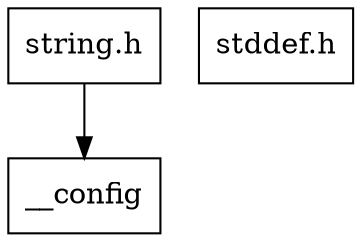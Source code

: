 digraph "dependencies" {
  header_1 [ shape="box", label="string.h"];
  header_2 [ shape="box", label="__config"];
  header_13 [ shape="box", label="stddef.h"];
  header_1 -> header_2;
}